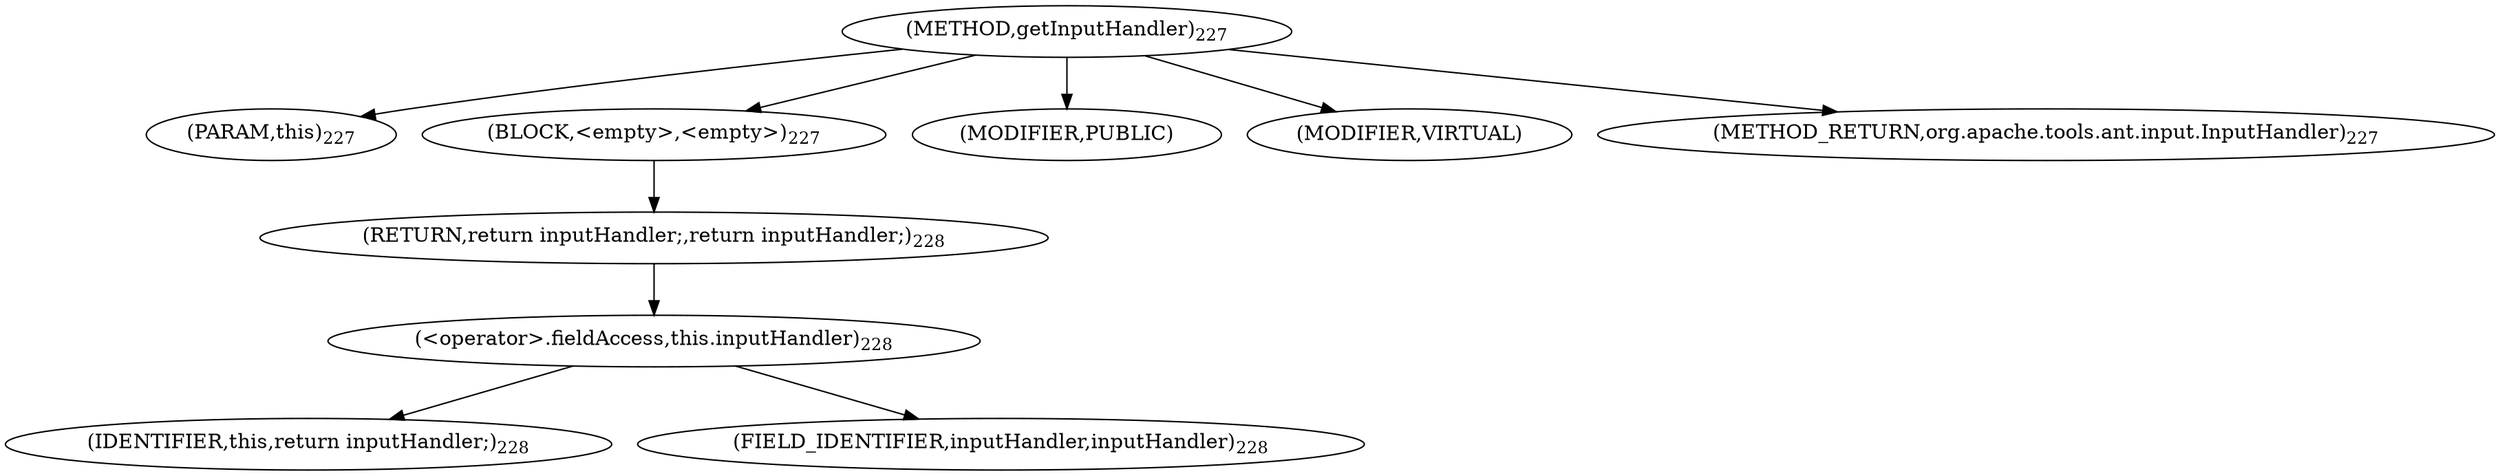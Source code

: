 digraph "getInputHandler" {  
"367" [label = <(METHOD,getInputHandler)<SUB>227</SUB>> ]
"368" [label = <(PARAM,this)<SUB>227</SUB>> ]
"369" [label = <(BLOCK,&lt;empty&gt;,&lt;empty&gt;)<SUB>227</SUB>> ]
"370" [label = <(RETURN,return inputHandler;,return inputHandler;)<SUB>228</SUB>> ]
"371" [label = <(&lt;operator&gt;.fieldAccess,this.inputHandler)<SUB>228</SUB>> ]
"372" [label = <(IDENTIFIER,this,return inputHandler;)<SUB>228</SUB>> ]
"373" [label = <(FIELD_IDENTIFIER,inputHandler,inputHandler)<SUB>228</SUB>> ]
"374" [label = <(MODIFIER,PUBLIC)> ]
"375" [label = <(MODIFIER,VIRTUAL)> ]
"376" [label = <(METHOD_RETURN,org.apache.tools.ant.input.InputHandler)<SUB>227</SUB>> ]
  "367" -> "368" 
  "367" -> "369" 
  "367" -> "374" 
  "367" -> "375" 
  "367" -> "376" 
  "369" -> "370" 
  "370" -> "371" 
  "371" -> "372" 
  "371" -> "373" 
}
